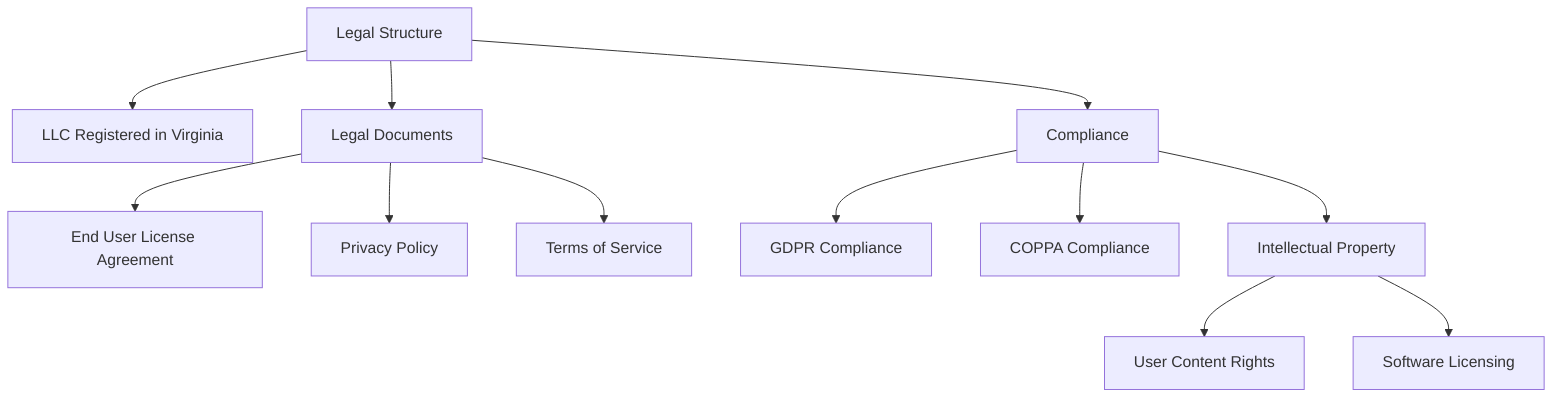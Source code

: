 flowchart TD
    LEGAL[Legal Structure]
    LEGAL --> LLC[LLC Registered in Virginia]
    LEGAL --> DOCS[Legal Documents]
    LEGAL --> COMPLIANCE[Compliance]
    
    DOCS --> EULA[End User License Agreement]
    DOCS --> PRIVACY[Privacy Policy]
    DOCS --> TOS[Terms of Service]
    
    COMPLIANCE --> GDPR[GDPR Compliance]
    COMPLIANCE --> COPPA[COPPA Compliance]
    COMPLIANCE --> IP[Intellectual Property]
    
    IP --> USER_CONTENT[User Content Rights]
    IP --> LICENSING[Software Licensing]